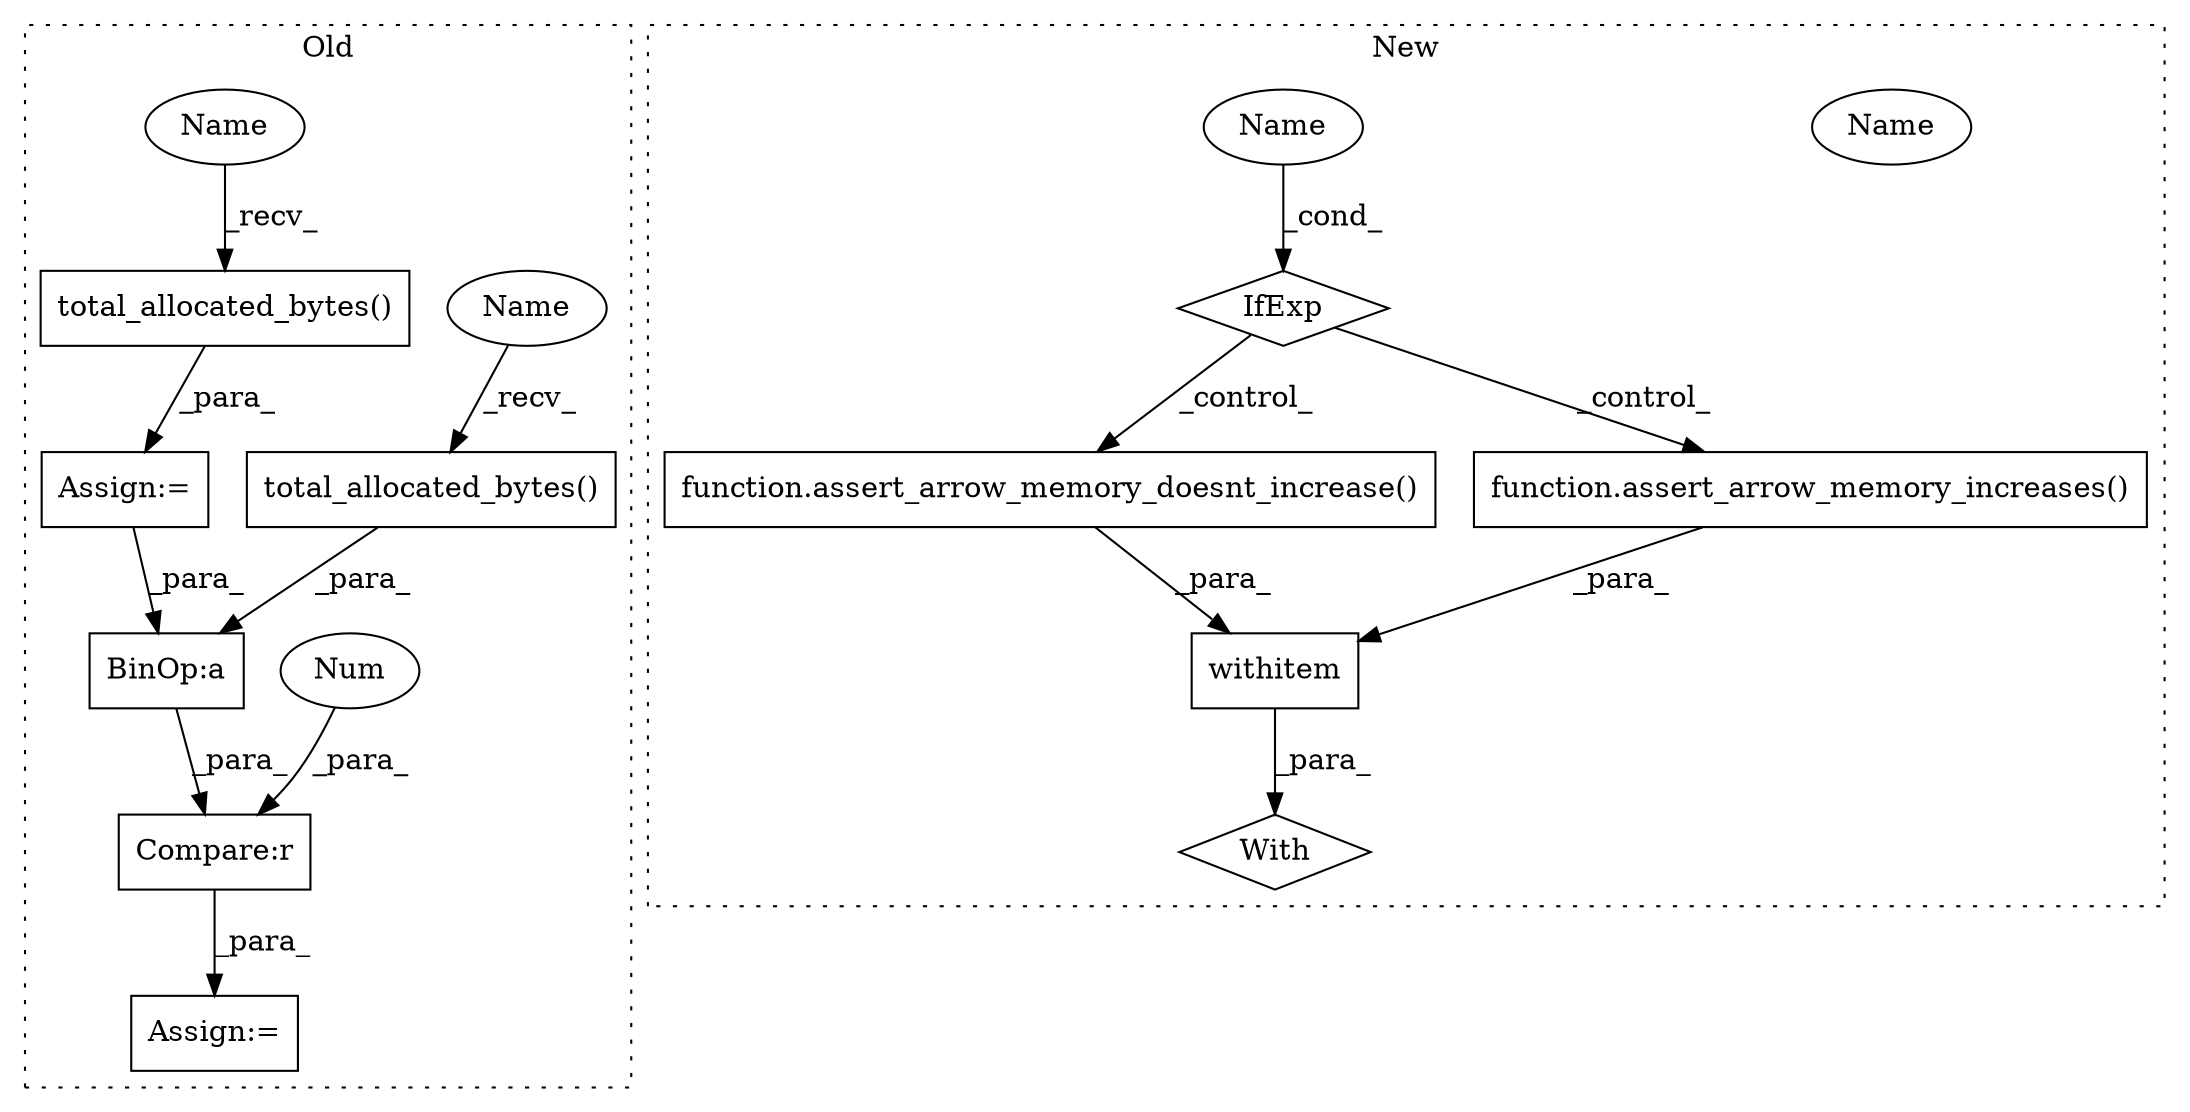 digraph G {
subgraph cluster0 {
1 [label="total_allocated_bytes()" a="75" s="22294" l="26" shape="box"];
3 [label="BinOp:a" a="82" s="22320" l="3" shape="box"];
4 [label="Compare:r" a="40" s="22293" l="60" shape="box"];
8 [label="total_allocated_bytes()" a="75" s="22121" l="26" shape="box"];
11 [label="Num" a="76" s="22352" l="1" shape="ellipse"];
12 [label="Assign:=" a="68" s="22118" l="3" shape="box"];
13 [label="Assign:=" a="68" s="22290" l="3" shape="box"];
15 [label="Name" a="87" s="22294" l="2" shape="ellipse"];
16 [label="Name" a="87" s="22121" l="2" shape="ellipse"];
label = "Old";
style="dotted";
}
subgraph cluster1 {
2 [label="function.assert_arrow_memory_doesnt_increase()" a="75" s="22200" l="37" shape="box"];
5 [label="withitem" a="49" s="22145" l="29" shape="box"];
6 [label="function.assert_arrow_memory_increases()" a="75" s="22145" l="31" shape="box"];
7 [label="IfExp" a="51" s="22176,22194" l="4,6" shape="diamond"];
9 [label="Name" a="87" s="22180" l="14" shape="ellipse"];
10 [label="With" a="39" s="22140,22174" l="5,73" shape="diamond"];
14 [label="Name" a="87" s="22180" l="14" shape="ellipse"];
label = "New";
style="dotted";
}
1 -> 3 [label="_para_"];
2 -> 5 [label="_para_"];
3 -> 4 [label="_para_"];
4 -> 13 [label="_para_"];
5 -> 10 [label="_para_"];
6 -> 5 [label="_para_"];
7 -> 2 [label="_control_"];
7 -> 6 [label="_control_"];
8 -> 12 [label="_para_"];
11 -> 4 [label="_para_"];
12 -> 3 [label="_para_"];
14 -> 7 [label="_cond_"];
15 -> 1 [label="_recv_"];
16 -> 8 [label="_recv_"];
}